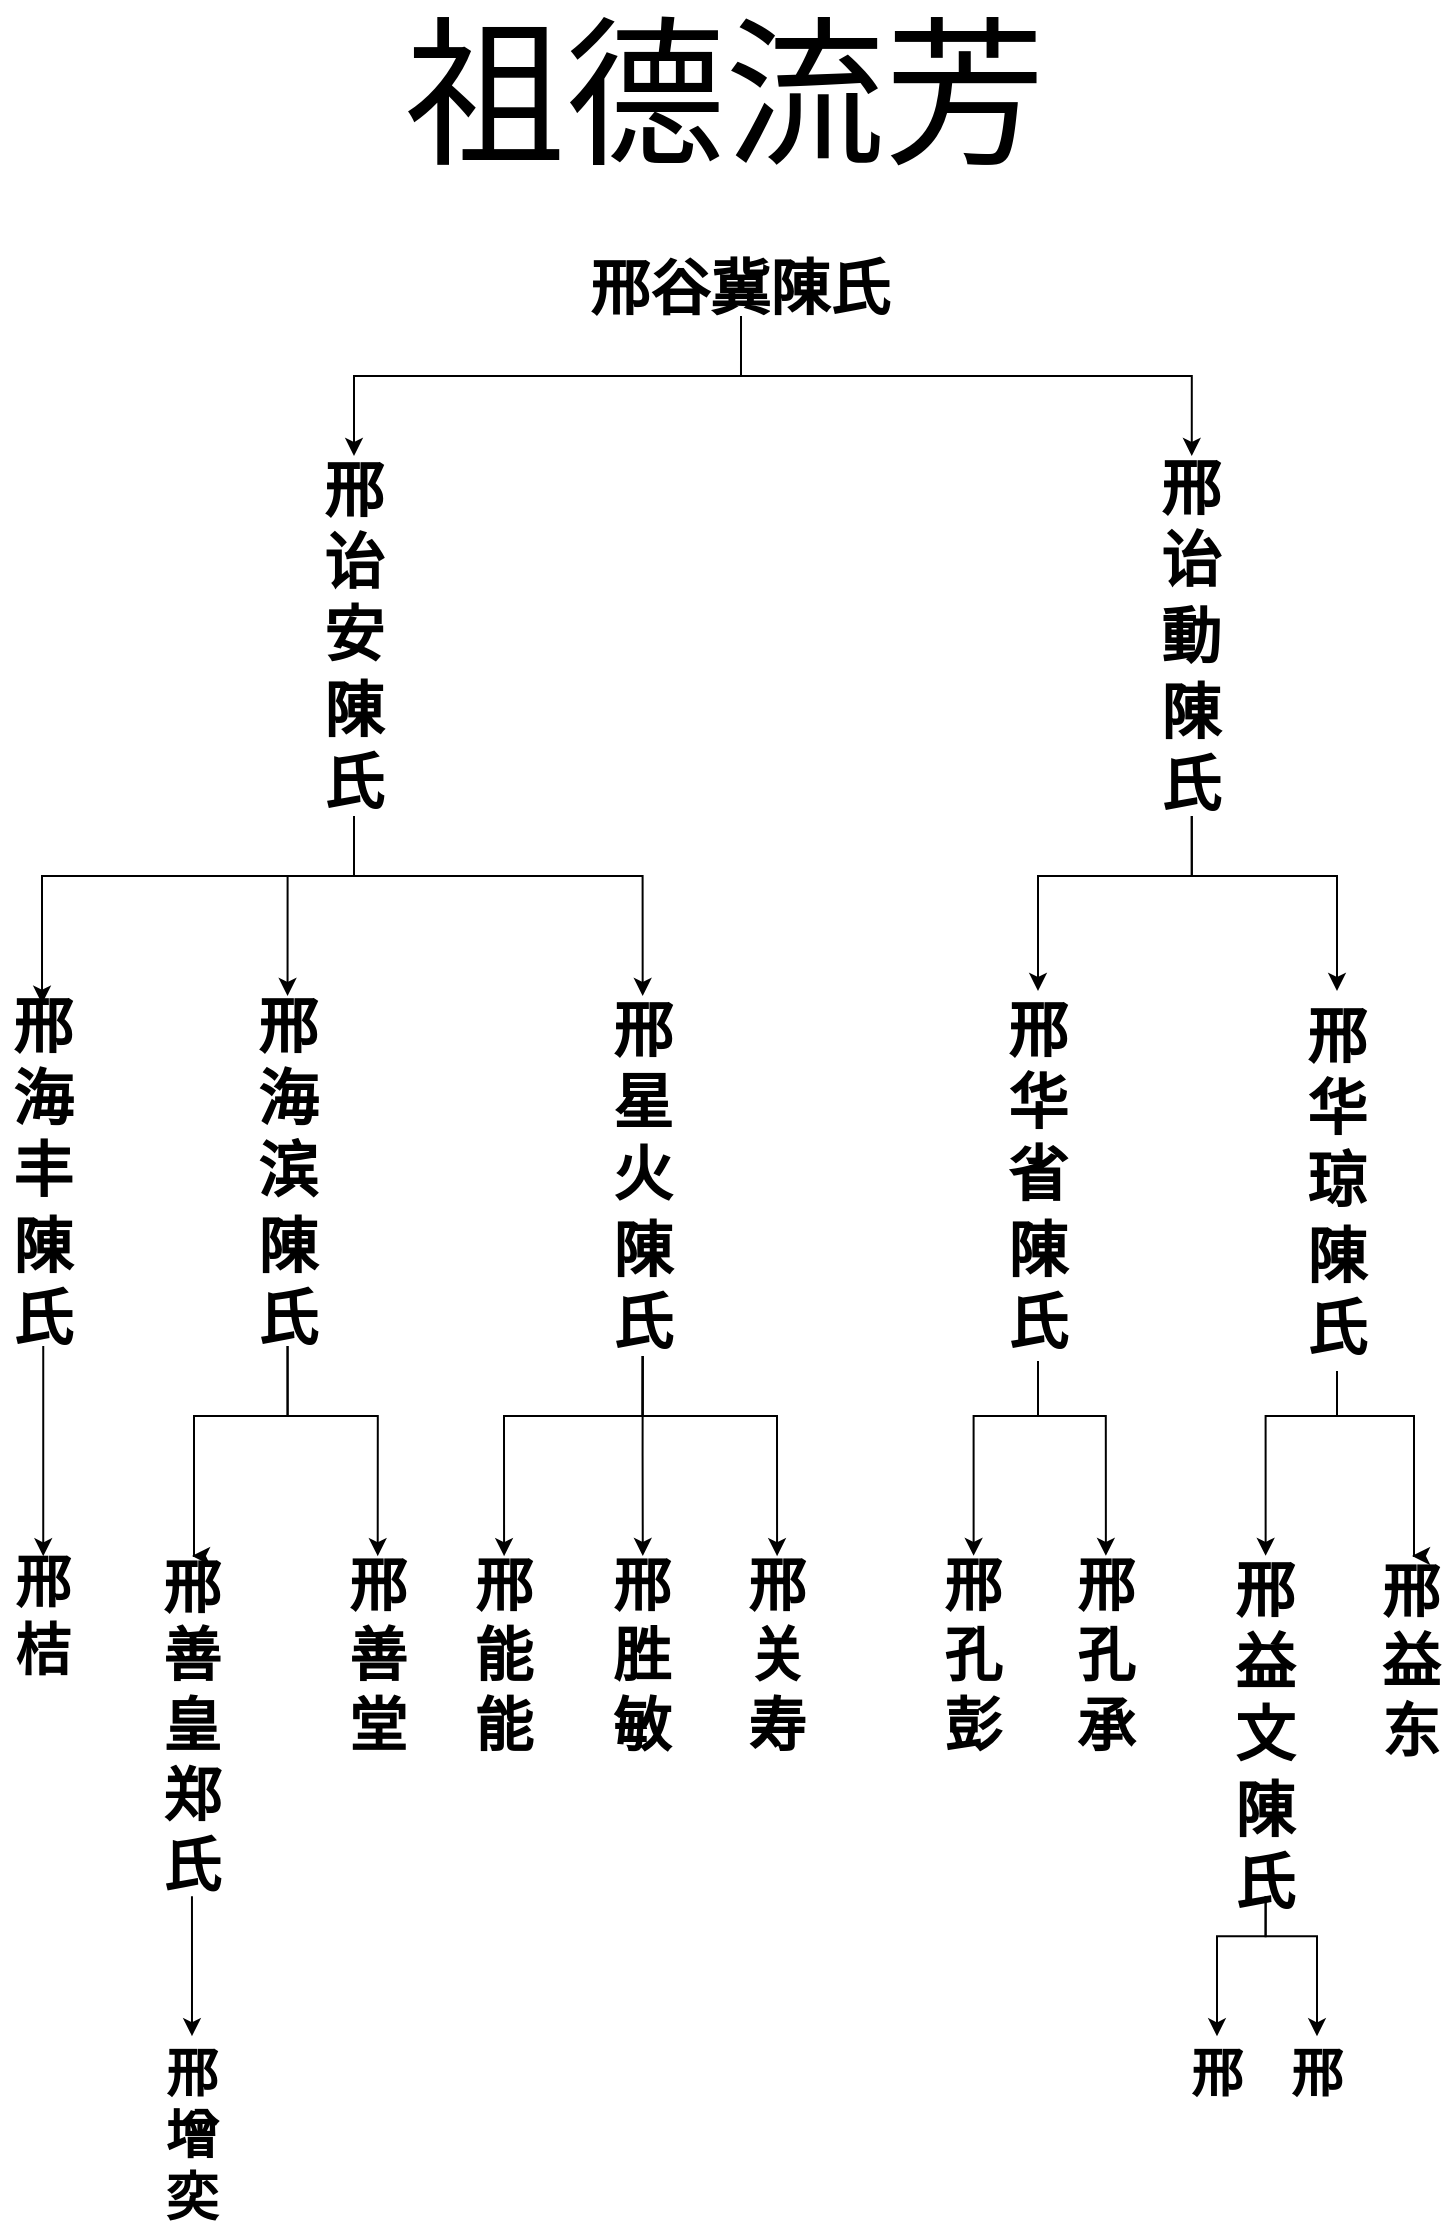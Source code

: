 <mxfile version="24.8.4">
  <diagram name="Page-1" id="RpHs7PLilBtEIWHlMbL4">
    <mxGraphModel dx="1468" dy="995" grid="1" gridSize="10" guides="1" tooltips="1" connect="1" arrows="1" fold="1" page="1" pageScale="1" pageWidth="827" pageHeight="1169" math="0" shadow="0">
      <root>
        <mxCell id="0" />
        <mxCell id="1" parent="0" />
        <mxCell id="3mZjC6TeXiICDlZPDG1V-1" value="&lt;font style=&quot;font-size: 80px;&quot; face=&quot;Times New Roman&quot;&gt;祖德流芳&lt;/font&gt;" style="text;strokeColor=none;align=center;fillColor=none;html=1;verticalAlign=middle;whiteSpace=wrap;rounded=0;strokeWidth=1;" vertex="1" parent="1">
          <mxGeometry x="252" y="30" width="348.75" height="60" as="geometry" />
        </mxCell>
        <mxCell id="3mZjC6TeXiICDlZPDG1V-172" style="edgeStyle=orthogonalEdgeStyle;rounded=0;orthogonalLoop=1;jettySize=auto;html=1;exitX=0.5;exitY=1;exitDx=0;exitDy=0;entryX=0.5;entryY=0;entryDx=0;entryDy=0;" edge="1" parent="1" source="3mZjC6TeXiICDlZPDG1V-12" target="3mZjC6TeXiICDlZPDG1V-23">
          <mxGeometry relative="1" as="geometry">
            <Array as="points">
              <mxPoint x="435" y="200" />
              <mxPoint x="241" y="200" />
            </Array>
          </mxGeometry>
        </mxCell>
        <mxCell id="3mZjC6TeXiICDlZPDG1V-173" style="edgeStyle=orthogonalEdgeStyle;rounded=0;orthogonalLoop=1;jettySize=auto;html=1;exitX=0.5;exitY=1;exitDx=0;exitDy=0;entryX=0.5;entryY=0;entryDx=0;entryDy=0;" edge="1" parent="1" source="3mZjC6TeXiICDlZPDG1V-12" target="3mZjC6TeXiICDlZPDG1V-25">
          <mxGeometry relative="1" as="geometry">
            <Array as="points">
              <mxPoint x="435" y="200" />
              <mxPoint x="660" y="200" />
            </Array>
          </mxGeometry>
        </mxCell>
        <mxCell id="3mZjC6TeXiICDlZPDG1V-12" value="&lt;b style=&quot;font-size: 30px;&quot;&gt;&lt;span style=&quot;white-space: nowrap;&quot;&gt;邢谷冀&lt;/span&gt;&lt;span style=&quot;text-align: start; white-space: pre-wrap; font-family: &amp;quot;Helvetica Neue&amp;quot;, Helvetica, &amp;quot;PingFang SC&amp;quot;, Tahoma, Arial, sans-serif; background-color: rgb(255, 255, 255);&quot;&gt;陳&lt;/span&gt;&lt;span style=&quot;white-space: nowrap;&quot;&gt;氏&lt;/span&gt;&lt;/b&gt;" style="text;strokeColor=none;align=center;fillColor=none;html=1;verticalAlign=middle;whiteSpace=wrap;rounded=0;strokeWidth=1;" vertex="1" parent="1">
          <mxGeometry x="336.38" y="140" width="196.25" height="30" as="geometry" />
        </mxCell>
        <mxCell id="3mZjC6TeXiICDlZPDG1V-149" style="edgeStyle=orthogonalEdgeStyle;rounded=0;orthogonalLoop=1;jettySize=auto;html=1;exitX=0.5;exitY=1;exitDx=0;exitDy=0;entryX=0.5;entryY=0;entryDx=0;entryDy=0;" edge="1" parent="1" source="3mZjC6TeXiICDlZPDG1V-23" target="3mZjC6TeXiICDlZPDG1V-33">
          <mxGeometry relative="1" as="geometry">
            <Array as="points">
              <mxPoint x="241" y="450" />
              <mxPoint x="208" y="450" />
            </Array>
          </mxGeometry>
        </mxCell>
        <mxCell id="3mZjC6TeXiICDlZPDG1V-150" style="edgeStyle=orthogonalEdgeStyle;rounded=0;orthogonalLoop=1;jettySize=auto;html=1;exitX=0.5;exitY=1;exitDx=0;exitDy=0;entryX=0.5;entryY=0;entryDx=0;entryDy=0;" edge="1" parent="1" source="3mZjC6TeXiICDlZPDG1V-23" target="3mZjC6TeXiICDlZPDG1V-36">
          <mxGeometry relative="1" as="geometry">
            <Array as="points">
              <mxPoint x="241" y="450" />
              <mxPoint x="385" y="450" />
            </Array>
          </mxGeometry>
        </mxCell>
        <mxCell id="3mZjC6TeXiICDlZPDG1V-23" value="&lt;span style=&quot;white-space: nowrap; font-size: 30px;&quot;&gt;&lt;b&gt;&lt;font style=&quot;font-size: 30px;&quot;&gt;邢&lt;/font&gt;&lt;/b&gt;&lt;/span&gt;&lt;div style=&quot;font-size: 30px;&quot;&gt;&lt;span style=&quot;white-space: nowrap;&quot;&gt;&lt;b&gt;&lt;font style=&quot;font-size: 30px;&quot;&gt;诒&lt;/font&gt;&lt;/b&gt;&lt;/span&gt;&lt;/div&gt;&lt;div style=&quot;font-size: 30px;&quot;&gt;&lt;span style=&quot;white-space: nowrap;&quot;&gt;&lt;b&gt;&lt;font style=&quot;font-size: 30px;&quot;&gt;安&lt;/font&gt;&lt;/b&gt;&lt;/span&gt;&lt;/div&gt;&lt;div style=&quot;font-size: 30px;&quot;&gt;&lt;span style=&quot;text-align: start; white-space: pre-wrap; font-family: &amp;quot;Helvetica Neue&amp;quot;, Helvetica, &amp;quot;PingFang SC&amp;quot;, Tahoma, Arial, sans-serif; background-color: rgb(255, 255, 255);&quot;&gt;&lt;b&gt;&lt;font style=&quot;font-size: 30px;&quot;&gt;陳&lt;/font&gt;&lt;/b&gt;&lt;/span&gt;&lt;/div&gt;&lt;div style=&quot;font-size: 30px;&quot;&gt;&lt;span style=&quot;white-space: nowrap;&quot;&gt;&lt;b&gt;&lt;font style=&quot;font-size: 30px;&quot;&gt;氏&lt;/font&gt;&lt;/b&gt;&lt;/span&gt;&lt;/div&gt;" style="text;strokeColor=none;align=center;fillColor=none;html=1;verticalAlign=middle;whiteSpace=wrap;rounded=0;strokeWidth=1;" vertex="1" parent="1">
          <mxGeometry x="222" y="240" width="38" height="180" as="geometry" />
        </mxCell>
        <mxCell id="3mZjC6TeXiICDlZPDG1V-152" style="edgeStyle=orthogonalEdgeStyle;rounded=0;orthogonalLoop=1;jettySize=auto;html=1;exitX=0.5;exitY=1;exitDx=0;exitDy=0;entryX=0.5;entryY=0;entryDx=0;entryDy=0;" edge="1" parent="1" source="3mZjC6TeXiICDlZPDG1V-25" target="3mZjC6TeXiICDlZPDG1V-27">
          <mxGeometry relative="1" as="geometry">
            <Array as="points">
              <mxPoint x="660" y="450" />
              <mxPoint x="583" y="450" />
            </Array>
          </mxGeometry>
        </mxCell>
        <mxCell id="3mZjC6TeXiICDlZPDG1V-153" style="edgeStyle=orthogonalEdgeStyle;rounded=0;orthogonalLoop=1;jettySize=auto;html=1;exitX=0.5;exitY=1;exitDx=0;exitDy=0;entryX=0.5;entryY=0;entryDx=0;entryDy=0;" edge="1" parent="1" source="3mZjC6TeXiICDlZPDG1V-25" target="3mZjC6TeXiICDlZPDG1V-26">
          <mxGeometry relative="1" as="geometry">
            <Array as="points">
              <mxPoint x="660" y="450" />
              <mxPoint x="733" y="450" />
            </Array>
          </mxGeometry>
        </mxCell>
        <mxCell id="3mZjC6TeXiICDlZPDG1V-25" value="&lt;span style=&quot;white-space: nowrap; font-size: 30px;&quot;&gt;&lt;b&gt;&lt;font style=&quot;font-size: 30px;&quot;&gt;邢&lt;/font&gt;&lt;/b&gt;&lt;/span&gt;&lt;div style=&quot;font-size: 30px;&quot;&gt;&lt;b&gt;&lt;font style=&quot;font-size: 30px;&quot;&gt;&lt;span style=&quot;white-space: nowrap;&quot;&gt;诒&lt;/span&gt;&lt;br&gt;&lt;/font&gt;&lt;/b&gt;&lt;/div&gt;&lt;div style=&quot;font-size: 30px;&quot;&gt;&lt;span style=&quot;text-align: start; white-space: pre-wrap; font-family: &amp;quot;Helvetica Neue&amp;quot;, Helvetica, &amp;quot;PingFang SC&amp;quot;, Tahoma, Arial, sans-serif; background-color: rgb(255, 255, 255);&quot;&gt;&lt;b&gt;&lt;font style=&quot;font-size: 30px;&quot;&gt;動&lt;/font&gt;&lt;/b&gt;&lt;/span&gt;&lt;/div&gt;&lt;div style=&quot;font-size: 30px;&quot;&gt;&lt;span style=&quot;text-align: start; white-space: pre-wrap; font-family: &amp;quot;Helvetica Neue&amp;quot;, Helvetica, &amp;quot;PingFang SC&amp;quot;, Tahoma, Arial, sans-serif; background-color: rgb(255, 255, 255);&quot;&gt;&lt;b&gt;&lt;font style=&quot;font-size: 30px;&quot;&gt;陳&lt;/font&gt;&lt;/b&gt;&lt;/span&gt;&lt;/div&gt;&lt;div style=&quot;font-size: 30px;&quot;&gt;&lt;span style=&quot;white-space: nowrap;&quot;&gt;&lt;b&gt;&lt;font style=&quot;font-size: 30px;&quot;&gt;氏&lt;/font&gt;&lt;/b&gt;&lt;/span&gt;&lt;/div&gt;" style="text;strokeColor=none;align=center;fillColor=none;html=1;verticalAlign=middle;whiteSpace=wrap;rounded=0;strokeWidth=1;" vertex="1" parent="1">
          <mxGeometry x="642.38" y="240" width="35" height="180" as="geometry" />
        </mxCell>
        <mxCell id="3mZjC6TeXiICDlZPDG1V-168" style="edgeStyle=orthogonalEdgeStyle;rounded=0;orthogonalLoop=1;jettySize=auto;html=1;exitX=0.5;exitY=1;exitDx=0;exitDy=0;entryX=0.5;entryY=0;entryDx=0;entryDy=0;" edge="1" parent="1" source="3mZjC6TeXiICDlZPDG1V-26" target="3mZjC6TeXiICDlZPDG1V-31">
          <mxGeometry relative="1" as="geometry">
            <Array as="points">
              <mxPoint x="733" y="720" />
              <mxPoint x="697" y="720" />
            </Array>
          </mxGeometry>
        </mxCell>
        <mxCell id="3mZjC6TeXiICDlZPDG1V-169" style="edgeStyle=orthogonalEdgeStyle;rounded=0;orthogonalLoop=1;jettySize=auto;html=1;exitX=0.5;exitY=1;exitDx=0;exitDy=0;" edge="1" parent="1" source="3mZjC6TeXiICDlZPDG1V-26">
          <mxGeometry relative="1" as="geometry">
            <mxPoint x="770" y="790" as="targetPoint" />
            <Array as="points">
              <mxPoint x="733" y="720" />
              <mxPoint x="771" y="720" />
              <mxPoint x="771" y="790" />
            </Array>
          </mxGeometry>
        </mxCell>
        <mxCell id="3mZjC6TeXiICDlZPDG1V-26" value="&lt;font style=&quot;font-size: 30px;&quot;&gt;&lt;span style=&quot;white-space: nowrap;&quot;&gt;&lt;b&gt;邢&lt;/b&gt;&lt;/span&gt;&lt;/font&gt;&lt;div style=&quot;font-size: 30px;&quot;&gt;&lt;b&gt;&lt;font style=&quot;font-size: 30px;&quot;&gt;&lt;span style=&quot;white-space: nowrap;&quot;&gt;华&lt;/span&gt;&lt;br&gt;&lt;/font&gt;&lt;/b&gt;&lt;/div&gt;&lt;div style=&quot;font-size: 30px;&quot;&gt;&lt;font style=&quot;font-size: 30px;&quot;&gt;&lt;span style=&quot;white-space: nowrap;&quot;&gt;&lt;b&gt;琼&lt;/b&gt;&lt;/span&gt;&lt;/font&gt;&lt;/div&gt;&lt;div style=&quot;font-size: 30px;&quot;&gt;&lt;font style=&quot;font-size: 30px;&quot;&gt;&lt;span style=&quot;text-align: start; white-space: pre-wrap; font-family: &amp;quot;Helvetica Neue&amp;quot;, Helvetica, &amp;quot;PingFang SC&amp;quot;, Tahoma, Arial, sans-serif; background-color: rgb(255, 255, 255);&quot;&gt;&lt;b&gt;陳&lt;/b&gt;&lt;/span&gt;&lt;/font&gt;&lt;/div&gt;&lt;div style=&quot;font-size: 30px;&quot;&gt;&lt;font style=&quot;font-size: 30px;&quot;&gt;&lt;span style=&quot;white-space: nowrap;&quot;&gt;&lt;b&gt;氏&lt;/b&gt;&lt;/span&gt;&lt;/font&gt;&lt;/div&gt;" style="text;strokeColor=none;align=center;fillColor=none;html=1;verticalAlign=middle;whiteSpace=wrap;rounded=0;strokeWidth=1;" vertex="1" parent="1">
          <mxGeometry x="710" y="507.5" width="45" height="190" as="geometry" />
        </mxCell>
        <mxCell id="3mZjC6TeXiICDlZPDG1V-170" style="edgeStyle=orthogonalEdgeStyle;rounded=0;orthogonalLoop=1;jettySize=auto;html=1;exitX=0.5;exitY=1;exitDx=0;exitDy=0;entryX=0.5;entryY=0;entryDx=0;entryDy=0;" edge="1" parent="1" source="3mZjC6TeXiICDlZPDG1V-27" target="3mZjC6TeXiICDlZPDG1V-30">
          <mxGeometry relative="1" as="geometry">
            <Array as="points">
              <mxPoint x="583" y="720" />
              <mxPoint x="551" y="720" />
            </Array>
          </mxGeometry>
        </mxCell>
        <mxCell id="3mZjC6TeXiICDlZPDG1V-171" style="edgeStyle=orthogonalEdgeStyle;rounded=0;orthogonalLoop=1;jettySize=auto;html=1;exitX=0.5;exitY=1;exitDx=0;exitDy=0;entryX=0.5;entryY=0;entryDx=0;entryDy=0;" edge="1" parent="1" source="3mZjC6TeXiICDlZPDG1V-27" target="3mZjC6TeXiICDlZPDG1V-29">
          <mxGeometry relative="1" as="geometry">
            <Array as="points">
              <mxPoint x="583" y="720" />
              <mxPoint x="617" y="720" />
            </Array>
          </mxGeometry>
        </mxCell>
        <mxCell id="3mZjC6TeXiICDlZPDG1V-27" value="&lt;span style=&quot;white-space: nowrap; font-size: 30px;&quot;&gt;&lt;b&gt;&lt;font style=&quot;font-size: 30px;&quot;&gt;邢&lt;/font&gt;&lt;/b&gt;&lt;/span&gt;&lt;div style=&quot;font-size: 30px;&quot;&gt;&lt;span style=&quot;white-space: nowrap;&quot;&gt;&lt;b&gt;&lt;font style=&quot;font-size: 30px;&quot;&gt;华&lt;/font&gt;&lt;/b&gt;&lt;/span&gt;&lt;/div&gt;&lt;div style=&quot;font-size: 30px;&quot;&gt;&lt;span style=&quot;white-space: nowrap;&quot;&gt;&lt;b&gt;&lt;font style=&quot;font-size: 30px;&quot;&gt;省&lt;/font&gt;&lt;/b&gt;&lt;/span&gt;&lt;/div&gt;&lt;div style=&quot;font-size: 30px;&quot;&gt;&lt;span style=&quot;white-space: pre-wrap; text-align: start; font-family: &amp;quot;Helvetica Neue&amp;quot;, Helvetica, &amp;quot;PingFang SC&amp;quot;, Tahoma, Arial, sans-serif; background-color: rgb(255, 255, 255);&quot;&gt;&lt;b&gt;&lt;font style=&quot;font-size: 30px;&quot;&gt;陳&lt;/font&gt;&lt;/b&gt;&lt;/span&gt;&lt;/div&gt;&lt;div style=&quot;font-size: 30px;&quot;&gt;&lt;span style=&quot;white-space: nowrap;&quot;&gt;&lt;b&gt;&lt;font style=&quot;font-size: 30px;&quot;&gt;氏&lt;/font&gt;&lt;/b&gt;&lt;/span&gt;&lt;/div&gt;" style="text;strokeColor=none;align=center;fillColor=none;html=1;verticalAlign=middle;whiteSpace=wrap;rounded=0;strokeWidth=1;" vertex="1" parent="1">
          <mxGeometry x="565.25" y="507.5" width="35.5" height="185" as="geometry" />
        </mxCell>
        <mxCell id="3mZjC6TeXiICDlZPDG1V-29" value="&lt;span style=&quot;white-space: nowrap; font-size: 29px;&quot;&gt;&lt;font style=&quot;font-size: 29px;&quot;&gt;&lt;b&gt;邢&lt;/b&gt;&lt;/font&gt;&lt;/span&gt;&lt;div style=&quot;font-size: 29px;&quot;&gt;&lt;span style=&quot;white-space: nowrap;&quot;&gt;&lt;font style=&quot;font-size: 29px;&quot;&gt;&lt;b&gt;孔&lt;/b&gt;&lt;/font&gt;&lt;/span&gt;&lt;/div&gt;&lt;div style=&quot;font-size: 29px;&quot;&gt;&lt;span style=&quot;white-space: nowrap;&quot;&gt;&lt;font style=&quot;font-size: 29px;&quot;&gt;&lt;b&gt;承&lt;/b&gt;&lt;/font&gt;&lt;/span&gt;&lt;/div&gt;" style="text;strokeColor=none;align=center;fillColor=none;html=1;verticalAlign=middle;whiteSpace=wrap;rounded=0;strokeWidth=1;" vertex="1" parent="1">
          <mxGeometry x="600.75" y="789.93" width="32.38" height="100.07" as="geometry" />
        </mxCell>
        <mxCell id="3mZjC6TeXiICDlZPDG1V-30" value="&lt;span style=&quot;white-space: nowrap; font-size: 29px;&quot;&gt;&lt;font style=&quot;font-size: 29px;&quot;&gt;&lt;b&gt;邢&lt;/b&gt;&lt;/font&gt;&lt;/span&gt;&lt;div style=&quot;font-size: 29px;&quot;&gt;&lt;span style=&quot;white-space: nowrap;&quot;&gt;&lt;font style=&quot;font-size: 29px;&quot;&gt;&lt;b&gt;孔&lt;/b&gt;&lt;/font&gt;&lt;/span&gt;&lt;/div&gt;&lt;div style=&quot;font-size: 29px;&quot;&gt;&lt;span style=&quot;white-space: nowrap;&quot;&gt;&lt;font style=&quot;font-size: 29px;&quot;&gt;&lt;b&gt;彭&lt;/b&gt;&lt;/font&gt;&lt;/span&gt;&lt;/div&gt;" style="text;strokeColor=none;align=center;fillColor=none;html=1;verticalAlign=middle;whiteSpace=wrap;rounded=0;strokeWidth=1;" vertex="1" parent="1">
          <mxGeometry x="536.37" y="789.93" width="28.88" height="100.07" as="geometry" />
        </mxCell>
        <mxCell id="3mZjC6TeXiICDlZPDG1V-176" style="edgeStyle=orthogonalEdgeStyle;rounded=0;orthogonalLoop=1;jettySize=auto;html=1;exitX=0.5;exitY=1;exitDx=0;exitDy=0;entryX=0.5;entryY=0;entryDx=0;entryDy=0;" edge="1" parent="1">
          <mxGeometry relative="1" as="geometry">
            <mxPoint x="696.82" y="960.07" as="sourcePoint" />
            <mxPoint x="672.5" y="1030.14" as="targetPoint" />
            <Array as="points">
              <mxPoint x="697" y="980.14" />
              <mxPoint x="673" y="980.14" />
            </Array>
          </mxGeometry>
        </mxCell>
        <mxCell id="3mZjC6TeXiICDlZPDG1V-177" style="edgeStyle=orthogonalEdgeStyle;rounded=0;orthogonalLoop=1;jettySize=auto;html=1;exitX=0.5;exitY=1;exitDx=0;exitDy=0;entryX=0.5;entryY=0;entryDx=0;entryDy=0;" edge="1" parent="1">
          <mxGeometry relative="1" as="geometry">
            <mxPoint x="696.82" y="960.07" as="sourcePoint" />
            <mxPoint x="722.5" y="1030.14" as="targetPoint" />
            <Array as="points">
              <mxPoint x="697" y="980.14" />
              <mxPoint x="723" y="980.14" />
            </Array>
          </mxGeometry>
        </mxCell>
        <mxCell id="3mZjC6TeXiICDlZPDG1V-31" value="&lt;span style=&quot;white-space: nowrap; font-size: 30px;&quot;&gt;&lt;font style=&quot;font-size: 30px;&quot;&gt;&lt;b&gt;邢&lt;/b&gt;&lt;/font&gt;&lt;/span&gt;&lt;div style=&quot;font-size: 30px;&quot;&gt;&lt;span style=&quot;white-space: nowrap;&quot;&gt;&lt;font style=&quot;font-size: 30px;&quot;&gt;&lt;b&gt;益&lt;/b&gt;&lt;/font&gt;&lt;/span&gt;&lt;/div&gt;&lt;div style=&quot;font-size: 30px;&quot;&gt;&lt;span style=&quot;white-space: nowrap;&quot;&gt;&lt;font style=&quot;font-size: 30px;&quot;&gt;&lt;b&gt;文&lt;/b&gt;&lt;/font&gt;&lt;/span&gt;&lt;/div&gt;&lt;div style=&quot;font-size: 30px;&quot;&gt;&lt;span style=&quot;white-space: pre-wrap; text-align: start; font-family: &amp;quot;Helvetica Neue&amp;quot;, Helvetica, &amp;quot;PingFang SC&amp;quot;, Tahoma, Arial, sans-serif; background-color: rgb(255, 255, 255);&quot;&gt;&lt;font style=&quot;font-size: 30px;&quot;&gt;&lt;b&gt;陳&lt;/b&gt;&lt;/font&gt;&lt;/span&gt;&lt;/div&gt;&lt;div style=&quot;font-size: 30px;&quot;&gt;&lt;span style=&quot;white-space: nowrap;&quot;&gt;&lt;font style=&quot;font-size: 30px;&quot;&gt;&lt;b&gt;氏&lt;/b&gt;&lt;/font&gt;&lt;/span&gt;&lt;/div&gt;" style="text;strokeColor=none;align=center;fillColor=none;html=1;verticalAlign=middle;whiteSpace=wrap;rounded=0;strokeWidth=1;" vertex="1" parent="1">
          <mxGeometry x="677.38" y="789.93" width="38.88" height="180" as="geometry" />
        </mxCell>
        <mxCell id="3mZjC6TeXiICDlZPDG1V-32" value="&lt;span style=&quot;white-space: nowrap; font-size: 29px;&quot;&gt;&lt;b&gt;&lt;font style=&quot;font-size: 29px;&quot;&gt;邢&lt;/font&gt;&lt;/b&gt;&lt;/span&gt;&lt;div style=&quot;font-size: 29px;&quot;&gt;&lt;span style=&quot;white-space: nowrap;&quot;&gt;&lt;b&gt;&lt;font style=&quot;font-size: 29px;&quot;&gt;益&lt;/font&gt;&lt;/b&gt;&lt;/span&gt;&lt;/div&gt;&lt;div style=&quot;font-size: 29px;&quot;&gt;&lt;span style=&quot;white-space: nowrap;&quot;&gt;&lt;b&gt;&lt;font style=&quot;font-size: 29px;&quot;&gt;东&lt;/font&gt;&lt;/b&gt;&lt;/span&gt;&lt;/div&gt;" style="text;strokeColor=none;align=center;fillColor=none;html=1;verticalAlign=middle;whiteSpace=wrap;rounded=0;strokeWidth=1;" vertex="1" parent="1">
          <mxGeometry x="755" y="795.07" width="28.88" height="95" as="geometry" />
        </mxCell>
        <mxCell id="3mZjC6TeXiICDlZPDG1V-161" style="edgeStyle=orthogonalEdgeStyle;rounded=0;orthogonalLoop=1;jettySize=auto;html=1;exitX=0.5;exitY=1;exitDx=0;exitDy=0;entryX=0.5;entryY=0;entryDx=0;entryDy=0;" edge="1" parent="1" source="3mZjC6TeXiICDlZPDG1V-33" target="3mZjC6TeXiICDlZPDG1V-38">
          <mxGeometry relative="1" as="geometry">
            <Array as="points">
              <mxPoint x="208" y="720" />
              <mxPoint x="253" y="720" />
            </Array>
          </mxGeometry>
        </mxCell>
        <mxCell id="3mZjC6TeXiICDlZPDG1V-165" style="edgeStyle=orthogonalEdgeStyle;rounded=0;orthogonalLoop=1;jettySize=auto;html=1;exitX=0.5;exitY=1;exitDx=0;exitDy=0;" edge="1" parent="1" source="3mZjC6TeXiICDlZPDG1V-33">
          <mxGeometry relative="1" as="geometry">
            <mxPoint x="160" y="790" as="targetPoint" />
            <Array as="points">
              <mxPoint x="208" y="720" />
              <mxPoint x="161" y="720" />
              <mxPoint x="161" y="790" />
            </Array>
          </mxGeometry>
        </mxCell>
        <mxCell id="3mZjC6TeXiICDlZPDG1V-33" value="&lt;span style=&quot;white-space: nowrap; font-size: 30px;&quot;&gt;&lt;font style=&quot;font-size: 30px;&quot;&gt;&lt;b&gt;邢&lt;/b&gt;&lt;/font&gt;&lt;/span&gt;&lt;div style=&quot;font-size: 30px;&quot;&gt;&lt;span style=&quot;white-space: nowrap;&quot;&gt;&lt;font style=&quot;font-size: 30px;&quot;&gt;&lt;b&gt;海&lt;/b&gt;&lt;/font&gt;&lt;/span&gt;&lt;/div&gt;&lt;div style=&quot;font-size: 30px;&quot;&gt;&lt;span style=&quot;white-space: nowrap;&quot;&gt;&lt;font style=&quot;font-size: 30px;&quot;&gt;&lt;b&gt;滨&lt;/b&gt;&lt;/font&gt;&lt;/span&gt;&lt;/div&gt;&lt;div style=&quot;font-size: 30px;&quot;&gt;&lt;span style=&quot;white-space: pre-wrap; text-align: start; font-family: &amp;quot;Helvetica Neue&amp;quot;, Helvetica, &amp;quot;PingFang SC&amp;quot;, Tahoma, Arial, sans-serif; background-color: rgb(255, 255, 255);&quot;&gt;&lt;font style=&quot;font-size: 30px;&quot;&gt;&lt;b&gt;陳&lt;/b&gt;&lt;/font&gt;&lt;/span&gt;&lt;/div&gt;&lt;div style=&quot;font-size: 30px;&quot;&gt;&lt;span style=&quot;white-space: nowrap;&quot;&gt;&lt;font style=&quot;font-size: 30px;&quot;&gt;&lt;b&gt;氏&lt;/b&gt;&lt;/font&gt;&lt;/span&gt;&lt;/div&gt;" style="text;strokeColor=none;align=center;fillColor=none;html=1;verticalAlign=middle;whiteSpace=wrap;rounded=0;strokeWidth=1;" vertex="1" parent="1">
          <mxGeometry x="188.03" y="510" width="39.5" height="175" as="geometry" />
        </mxCell>
        <mxCell id="3mZjC6TeXiICDlZPDG1V-162" style="edgeStyle=orthogonalEdgeStyle;rounded=0;orthogonalLoop=1;jettySize=auto;html=1;exitX=0.5;exitY=1;exitDx=0;exitDy=0;entryX=0.5;entryY=0;entryDx=0;entryDy=0;" edge="1" parent="1" source="3mZjC6TeXiICDlZPDG1V-35" target="3mZjC6TeXiICDlZPDG1V-37">
          <mxGeometry relative="1" as="geometry">
            <mxPoint x="86" y="780" as="targetPoint" />
          </mxGeometry>
        </mxCell>
        <mxCell id="3mZjC6TeXiICDlZPDG1V-35" value="&lt;span style=&quot;white-space: nowrap; font-size: 30px;&quot;&gt;&lt;font style=&quot;font-size: 30px;&quot;&gt;&lt;b&gt;邢&lt;/b&gt;&lt;/font&gt;&lt;/span&gt;&lt;div style=&quot;font-size: 30px;&quot;&gt;&lt;span style=&quot;white-space: nowrap;&quot;&gt;&lt;font style=&quot;font-size: 30px;&quot;&gt;&lt;b&gt;海&lt;/b&gt;&lt;/font&gt;&lt;/span&gt;&lt;/div&gt;&lt;div style=&quot;font-size: 30px;&quot;&gt;&lt;span style=&quot;white-space: nowrap;&quot;&gt;&lt;font style=&quot;font-size: 30px;&quot;&gt;&lt;b&gt;丰&lt;/b&gt;&lt;/font&gt;&lt;/span&gt;&lt;/div&gt;&lt;div style=&quot;font-size: 30px;&quot;&gt;&lt;span style=&quot;white-space: pre-wrap; text-align: start; font-family: &amp;quot;Helvetica Neue&amp;quot;, Helvetica, &amp;quot;PingFang SC&amp;quot;, Tahoma, Arial, sans-serif; background-color: rgb(255, 255, 255);&quot;&gt;&lt;font style=&quot;font-size: 30px;&quot;&gt;&lt;b&gt;陳&lt;/b&gt;&lt;/font&gt;&lt;/span&gt;&lt;/div&gt;&lt;div style=&quot;font-size: 30px;&quot;&gt;&lt;span style=&quot;white-space: nowrap;&quot;&gt;&lt;font style=&quot;font-size: 30px;&quot;&gt;&lt;b&gt;氏&lt;/b&gt;&lt;/font&gt;&lt;/span&gt;&lt;/div&gt;" style="text;strokeColor=none;align=center;fillColor=none;html=1;verticalAlign=middle;whiteSpace=wrap;rounded=0;strokeWidth=1;" vertex="1" parent="1">
          <mxGeometry x="64.09" y="510" width="43.06" height="175" as="geometry" />
        </mxCell>
        <mxCell id="3mZjC6TeXiICDlZPDG1V-156" style="edgeStyle=orthogonalEdgeStyle;rounded=0;orthogonalLoop=1;jettySize=auto;html=1;exitX=0.5;exitY=1;exitDx=0;exitDy=0;entryX=0.5;entryY=0;entryDx=0;entryDy=0;" edge="1" parent="1" source="3mZjC6TeXiICDlZPDG1V-36" target="3mZjC6TeXiICDlZPDG1V-42">
          <mxGeometry relative="1" as="geometry">
            <Array as="points">
              <mxPoint x="385" y="720" />
              <mxPoint x="316" y="720" />
            </Array>
          </mxGeometry>
        </mxCell>
        <mxCell id="3mZjC6TeXiICDlZPDG1V-158" style="edgeStyle=orthogonalEdgeStyle;rounded=0;orthogonalLoop=1;jettySize=auto;html=1;exitX=0.5;exitY=1;exitDx=0;exitDy=0;entryX=0.5;entryY=0;entryDx=0;entryDy=0;" edge="1" parent="1" source="3mZjC6TeXiICDlZPDG1V-36" target="3mZjC6TeXiICDlZPDG1V-40">
          <mxGeometry relative="1" as="geometry">
            <Array as="points">
              <mxPoint x="385" y="720" />
              <mxPoint x="453" y="720" />
            </Array>
          </mxGeometry>
        </mxCell>
        <mxCell id="3mZjC6TeXiICDlZPDG1V-164" style="edgeStyle=orthogonalEdgeStyle;rounded=0;orthogonalLoop=1;jettySize=auto;html=1;exitX=0.5;exitY=1;exitDx=0;exitDy=0;" edge="1" parent="1" source="3mZjC6TeXiICDlZPDG1V-36" target="3mZjC6TeXiICDlZPDG1V-41">
          <mxGeometry relative="1" as="geometry" />
        </mxCell>
        <mxCell id="3mZjC6TeXiICDlZPDG1V-36" value="&lt;span style=&quot;white-space: nowrap; font-size: 30px;&quot;&gt;&lt;font style=&quot;font-size: 30px;&quot;&gt;&lt;b&gt;邢&lt;/b&gt;&lt;/font&gt;&lt;/span&gt;&lt;div style=&quot;font-size: 30px;&quot;&gt;&lt;span style=&quot;white-space: nowrap;&quot;&gt;&lt;font style=&quot;font-size: 30px;&quot;&gt;&lt;b&gt;星&lt;/b&gt;&lt;/font&gt;&lt;/span&gt;&lt;/div&gt;&lt;div style=&quot;font-size: 30px;&quot;&gt;&lt;span style=&quot;white-space: nowrap;&quot;&gt;&lt;font style=&quot;font-size: 30px;&quot;&gt;&lt;b&gt;火&lt;/b&gt;&lt;/font&gt;&lt;/span&gt;&lt;/div&gt;&lt;div style=&quot;font-size: 30px;&quot;&gt;&lt;span style=&quot;white-space: pre-wrap; text-align: start; font-family: &amp;quot;Helvetica Neue&amp;quot;, Helvetica, &amp;quot;PingFang SC&amp;quot;, Tahoma, Arial, sans-serif; background-color: rgb(255, 255, 255);&quot;&gt;&lt;font style=&quot;font-size: 30px;&quot;&gt;&lt;b&gt;陳&lt;/b&gt;&lt;/font&gt;&lt;/span&gt;&lt;/div&gt;&lt;div style=&quot;font-size: 30px;&quot;&gt;&lt;span style=&quot;white-space: nowrap;&quot;&gt;&lt;font style=&quot;font-size: 30px;&quot;&gt;&lt;b&gt;氏&lt;/b&gt;&lt;/font&gt;&lt;/span&gt;&lt;/div&gt;" style="text;strokeColor=none;align=center;fillColor=none;html=1;verticalAlign=middle;whiteSpace=wrap;rounded=0;strokeWidth=1;" vertex="1" parent="1">
          <mxGeometry x="364.09" y="510" width="42.5" height="180" as="geometry" />
        </mxCell>
        <mxCell id="3mZjC6TeXiICDlZPDG1V-37" value="&lt;span style=&quot;white-space: nowrap; font-size: 28px;&quot;&gt;&lt;b&gt;&lt;font style=&quot;font-size: 28px;&quot;&gt;邢&lt;/font&gt;&lt;/b&gt;&lt;/span&gt;&lt;div style=&quot;font-size: 28px;&quot;&gt;&lt;span style=&quot;white-space: nowrap;&quot;&gt;&lt;b&gt;&lt;font style=&quot;font-size: 28px;&quot;&gt;桔&lt;/font&gt;&lt;/b&gt;&lt;/span&gt;&lt;/div&gt;" style="text;strokeColor=none;align=center;fillColor=none;html=1;verticalAlign=middle;whiteSpace=wrap;rounded=0;strokeWidth=1;" vertex="1" parent="1">
          <mxGeometry x="68.18" y="790.14" width="34.88" height="60" as="geometry" />
        </mxCell>
        <mxCell id="3mZjC6TeXiICDlZPDG1V-38" value="&lt;span style=&quot;white-space: nowrap; font-size: 29px;&quot;&gt;&lt;b&gt;&lt;font style=&quot;font-size: 29px;&quot;&gt;邢&lt;/font&gt;&lt;/b&gt;&lt;/span&gt;&lt;div style=&quot;font-size: 29px;&quot;&gt;&lt;span style=&quot;white-space: nowrap;&quot;&gt;&lt;b&gt;&lt;font style=&quot;font-size: 29px;&quot;&gt;善&lt;/font&gt;&lt;/b&gt;&lt;/span&gt;&lt;/div&gt;&lt;div style=&quot;font-size: 29px;&quot;&gt;&lt;span style=&quot;white-space: nowrap;&quot;&gt;&lt;b&gt;&lt;font style=&quot;font-size: 29px;&quot;&gt;堂&lt;/font&gt;&lt;/b&gt;&lt;/span&gt;&lt;/div&gt;" style="text;strokeColor=none;align=center;fillColor=none;html=1;verticalAlign=middle;whiteSpace=wrap;rounded=0;strokeWidth=1;" vertex="1" parent="1">
          <mxGeometry x="237.85" y="790.07" width="30" height="100" as="geometry" />
        </mxCell>
        <mxCell id="3mZjC6TeXiICDlZPDG1V-163" style="edgeStyle=orthogonalEdgeStyle;rounded=0;orthogonalLoop=1;jettySize=auto;html=1;exitX=0.5;exitY=1;exitDx=0;exitDy=0;entryX=0.5;entryY=0;entryDx=0;entryDy=0;" edge="1" parent="1" source="3mZjC6TeXiICDlZPDG1V-39">
          <mxGeometry relative="1" as="geometry">
            <mxPoint x="159.98" y="1030.07" as="targetPoint" />
          </mxGeometry>
        </mxCell>
        <mxCell id="3mZjC6TeXiICDlZPDG1V-39" value="&lt;span style=&quot;white-space: nowrap; font-size: 29px;&quot;&gt;&lt;font style=&quot;font-size: 29px;&quot;&gt;&lt;b&gt;邢&lt;/b&gt;&lt;/font&gt;&lt;/span&gt;&lt;div style=&quot;font-size: 29px;&quot;&gt;&lt;span style=&quot;white-space: nowrap;&quot;&gt;&lt;font style=&quot;font-size: 29px;&quot;&gt;&lt;b&gt;善&lt;/b&gt;&lt;/font&gt;&lt;/span&gt;&lt;/div&gt;&lt;div style=&quot;font-size: 29px;&quot;&gt;&lt;span style=&quot;white-space: nowrap;&quot;&gt;&lt;font style=&quot;font-size: 29px;&quot;&gt;&lt;b&gt;皇&lt;/b&gt;&lt;/font&gt;&lt;/span&gt;&lt;/div&gt;&lt;div style=&quot;font-size: 29px;&quot;&gt;&lt;span style=&quot;white-space: nowrap;&quot;&gt;&lt;font style=&quot;font-size: 29px;&quot;&gt;&lt;b&gt;郑&lt;/b&gt;&lt;/font&gt;&lt;/span&gt;&lt;/div&gt;&lt;div style=&quot;font-size: 29px;&quot;&gt;&lt;span style=&quot;white-space: nowrap;&quot;&gt;&lt;font style=&quot;font-size: 29px;&quot;&gt;&lt;b&gt;氏&lt;/b&gt;&lt;/font&gt;&lt;/span&gt;&lt;/div&gt;" style="text;strokeColor=none;align=center;fillColor=none;html=1;verticalAlign=middle;whiteSpace=wrap;rounded=0;strokeWidth=1;" vertex="1" parent="1">
          <mxGeometry x="138.17" y="790.14" width="43.62" height="169.93" as="geometry" />
        </mxCell>
        <mxCell id="3mZjC6TeXiICDlZPDG1V-40" value="&lt;span style=&quot;white-space: nowrap; font-size: 29px;&quot;&gt;&lt;b&gt;&lt;font style=&quot;font-size: 29px;&quot;&gt;邢&lt;/font&gt;&lt;/b&gt;&lt;/span&gt;&lt;div style=&quot;font-size: 29px;&quot;&gt;&lt;span style=&quot;white-space: nowrap;&quot;&gt;&lt;b&gt;&lt;font style=&quot;font-size: 29px;&quot;&gt;关&lt;/font&gt;&lt;/b&gt;&lt;/span&gt;&lt;/div&gt;&lt;div style=&quot;font-size: 29px;&quot;&gt;&lt;span style=&quot;white-space: nowrap;&quot;&gt;&lt;b&gt;&lt;font style=&quot;font-size: 29px;&quot;&gt;寿&lt;/font&gt;&lt;/b&gt;&lt;/span&gt;&lt;/div&gt;" style="text;strokeColor=none;align=center;fillColor=none;html=1;verticalAlign=middle;whiteSpace=wrap;rounded=0;strokeWidth=1;" vertex="1" parent="1">
          <mxGeometry x="437.85" y="790.07" width="29.38" height="100" as="geometry" />
        </mxCell>
        <mxCell id="3mZjC6TeXiICDlZPDG1V-41" value="&lt;span style=&quot;white-space: nowrap; font-size: 29px;&quot;&gt;&lt;font style=&quot;font-size: 29px;&quot;&gt;&lt;b&gt;邢&lt;/b&gt;&lt;/font&gt;&lt;/span&gt;&lt;div style=&quot;font-size: 29px;&quot;&gt;&lt;span style=&quot;white-space: nowrap;&quot;&gt;&lt;font style=&quot;font-size: 29px;&quot;&gt;&lt;b&gt;胜&lt;/b&gt;&lt;/font&gt;&lt;/span&gt;&lt;/div&gt;&lt;div style=&quot;font-size: 29px;&quot;&gt;&lt;span style=&quot;white-space: nowrap;&quot;&gt;&lt;font style=&quot;font-size: 29px;&quot;&gt;&lt;b&gt;敏&lt;/b&gt;&lt;/font&gt;&lt;/span&gt;&lt;/div&gt;" style="text;strokeColor=none;align=center;fillColor=none;html=1;verticalAlign=middle;whiteSpace=wrap;rounded=0;strokeWidth=1;" vertex="1" parent="1">
          <mxGeometry x="367.15" y="790.0" width="36.38" height="100" as="geometry" />
        </mxCell>
        <mxCell id="3mZjC6TeXiICDlZPDG1V-42" value="&lt;span style=&quot;white-space: nowrap; font-size: 29px;&quot;&gt;&lt;font style=&quot;font-size: 29px;&quot;&gt;&lt;b&gt;邢&lt;/b&gt;&lt;/font&gt;&lt;/span&gt;&lt;div style=&quot;font-size: 29px;&quot;&gt;&lt;span style=&quot;white-space: nowrap;&quot;&gt;&lt;font style=&quot;font-size: 29px;&quot;&gt;&lt;b&gt;能&lt;/b&gt;&lt;/font&gt;&lt;/span&gt;&lt;/div&gt;&lt;div style=&quot;font-size: 29px;&quot;&gt;&lt;span style=&quot;white-space: nowrap;&quot;&gt;&lt;font style=&quot;font-size: 29px;&quot;&gt;&lt;b&gt;能&lt;/b&gt;&lt;/font&gt;&lt;/span&gt;&lt;/div&gt;" style="text;strokeColor=none;align=center;fillColor=none;html=1;verticalAlign=middle;whiteSpace=wrap;rounded=0;strokeWidth=1;" vertex="1" parent="1">
          <mxGeometry x="297.85" y="790.07" width="36.38" height="100" as="geometry" />
        </mxCell>
        <mxCell id="3mZjC6TeXiICDlZPDG1V-93" value="&lt;span style=&quot;white-space: nowrap; font-size: 26px;&quot;&gt;&lt;b&gt;&lt;font style=&quot;font-size: 26px;&quot;&gt;邢&lt;/font&gt;&lt;/b&gt;&lt;/span&gt;&lt;div style=&quot;font-size: 26px;&quot;&gt;&lt;span style=&quot;text-wrap-mode: nowrap;&quot;&gt;&lt;b&gt;&lt;font style=&quot;font-size: 26px;&quot;&gt;增&lt;/font&gt;&lt;/b&gt;&lt;/span&gt;&lt;/div&gt;&lt;div style=&quot;font-size: 26px;&quot;&gt;&lt;span style=&quot;text-wrap-mode: nowrap;&quot;&gt;&lt;b&gt;&lt;font style=&quot;font-size: 26px;&quot;&gt;奕&lt;/font&gt;&lt;/b&gt;&lt;/span&gt;&lt;/div&gt;" style="text;strokeColor=none;align=center;fillColor=none;html=1;verticalAlign=middle;whiteSpace=wrap;rounded=0;strokeWidth=1;" vertex="1" parent="1">
          <mxGeometry x="143.17" y="1030" width="33.62" height="100" as="geometry" />
        </mxCell>
        <mxCell id="3mZjC6TeXiICDlZPDG1V-111" value="&lt;span style=&quot;white-space: nowrap; font-size: 26px;&quot;&gt;&lt;font style=&quot;font-size: 26px;&quot;&gt;&lt;b&gt;邢&lt;/b&gt;&lt;/font&gt;&lt;/span&gt;&lt;div style=&quot;font-size: 26px;&quot;&gt;&lt;br&gt;&lt;/div&gt;" style="text;strokeColor=none;align=center;fillColor=none;html=1;verticalAlign=middle;whiteSpace=wrap;rounded=0;strokeWidth=1;" vertex="1" parent="1">
          <mxGeometry x="660" y="1040" width="25" height="50" as="geometry" />
        </mxCell>
        <mxCell id="3mZjC6TeXiICDlZPDG1V-151" style="edgeStyle=orthogonalEdgeStyle;rounded=0;orthogonalLoop=1;jettySize=auto;html=1;exitX=0.5;exitY=1;exitDx=0;exitDy=0;entryX=0.486;entryY=0.022;entryDx=0;entryDy=0;entryPerimeter=0;" edge="1" parent="1" source="3mZjC6TeXiICDlZPDG1V-23" target="3mZjC6TeXiICDlZPDG1V-35">
          <mxGeometry relative="1" as="geometry">
            <Array as="points">
              <mxPoint x="241" y="450" />
              <mxPoint x="85" y="450" />
            </Array>
          </mxGeometry>
        </mxCell>
        <mxCell id="3mZjC6TeXiICDlZPDG1V-155" value="&lt;span style=&quot;white-space: nowrap; font-size: 26px;&quot;&gt;&lt;font style=&quot;font-size: 26px;&quot;&gt;&lt;b&gt;邢&lt;/b&gt;&lt;/font&gt;&lt;/span&gt;&lt;div style=&quot;font-size: 26px;&quot;&gt;&lt;br&gt;&lt;/div&gt;" style="text;strokeColor=none;align=center;fillColor=none;html=1;verticalAlign=middle;whiteSpace=wrap;rounded=0;strokeWidth=1;" vertex="1" parent="1">
          <mxGeometry x="710" y="1040" width="25" height="50" as="geometry" />
        </mxCell>
      </root>
    </mxGraphModel>
  </diagram>
</mxfile>
